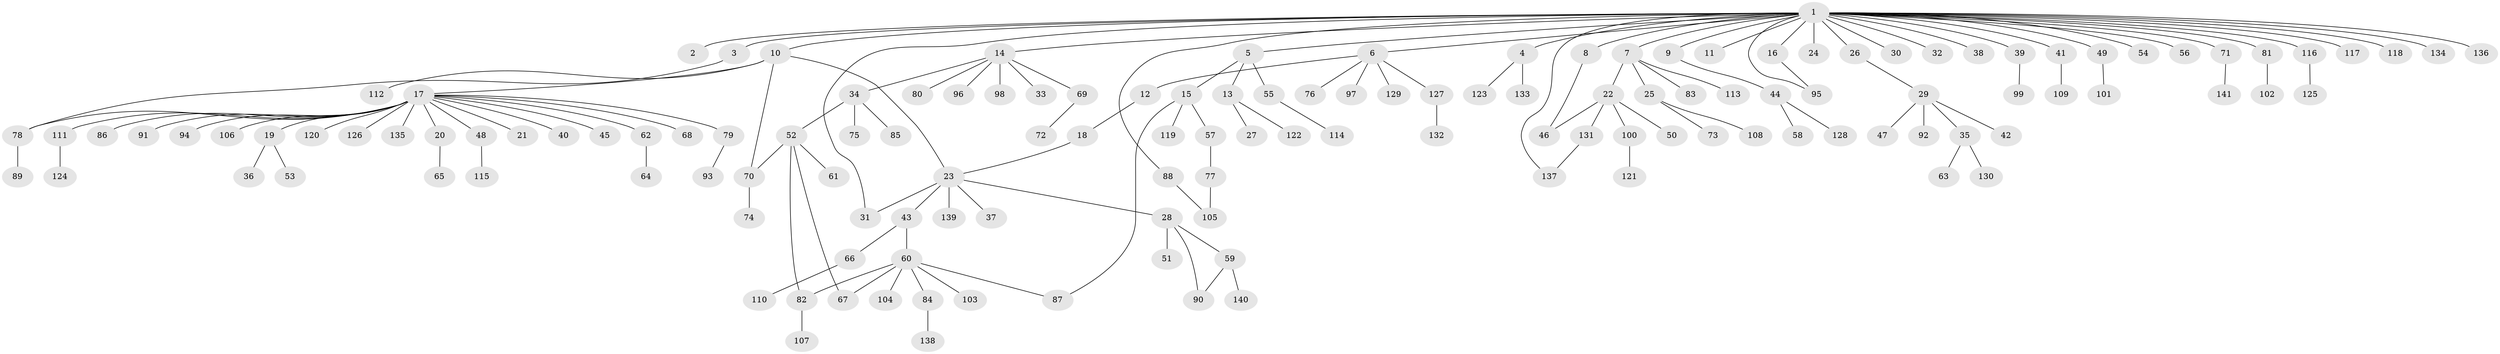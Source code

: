 // coarse degree distribution, {11: 0.023255813953488372, 10: 0.023255813953488372, 1: 0.4883720930232558, 3: 0.11627906976744186, 4: 0.06976744186046512, 2: 0.23255813953488372, 8: 0.023255813953488372, 5: 0.023255813953488372}
// Generated by graph-tools (version 1.1) at 2025/50/03/04/25 22:50:25]
// undirected, 141 vertices, 152 edges
graph export_dot {
  node [color=gray90,style=filled];
  1;
  2;
  3;
  4;
  5;
  6;
  7;
  8;
  9;
  10;
  11;
  12;
  13;
  14;
  15;
  16;
  17;
  18;
  19;
  20;
  21;
  22;
  23;
  24;
  25;
  26;
  27;
  28;
  29;
  30;
  31;
  32;
  33;
  34;
  35;
  36;
  37;
  38;
  39;
  40;
  41;
  42;
  43;
  44;
  45;
  46;
  47;
  48;
  49;
  50;
  51;
  52;
  53;
  54;
  55;
  56;
  57;
  58;
  59;
  60;
  61;
  62;
  63;
  64;
  65;
  66;
  67;
  68;
  69;
  70;
  71;
  72;
  73;
  74;
  75;
  76;
  77;
  78;
  79;
  80;
  81;
  82;
  83;
  84;
  85;
  86;
  87;
  88;
  89;
  90;
  91;
  92;
  93;
  94;
  95;
  96;
  97;
  98;
  99;
  100;
  101;
  102;
  103;
  104;
  105;
  106;
  107;
  108;
  109;
  110;
  111;
  112;
  113;
  114;
  115;
  116;
  117;
  118;
  119;
  120;
  121;
  122;
  123;
  124;
  125;
  126;
  127;
  128;
  129;
  130;
  131;
  132;
  133;
  134;
  135;
  136;
  137;
  138;
  139;
  140;
  141;
  1 -- 2;
  1 -- 3;
  1 -- 4;
  1 -- 5;
  1 -- 6;
  1 -- 7;
  1 -- 8;
  1 -- 9;
  1 -- 10;
  1 -- 11;
  1 -- 14;
  1 -- 16;
  1 -- 24;
  1 -- 26;
  1 -- 30;
  1 -- 31;
  1 -- 32;
  1 -- 38;
  1 -- 39;
  1 -- 41;
  1 -- 49;
  1 -- 54;
  1 -- 56;
  1 -- 71;
  1 -- 81;
  1 -- 88;
  1 -- 95;
  1 -- 116;
  1 -- 117;
  1 -- 118;
  1 -- 134;
  1 -- 136;
  1 -- 137;
  3 -- 78;
  4 -- 123;
  4 -- 133;
  5 -- 13;
  5 -- 15;
  5 -- 55;
  6 -- 12;
  6 -- 76;
  6 -- 97;
  6 -- 127;
  6 -- 129;
  7 -- 22;
  7 -- 25;
  7 -- 83;
  7 -- 113;
  8 -- 46;
  9 -- 44;
  10 -- 17;
  10 -- 23;
  10 -- 70;
  10 -- 112;
  12 -- 18;
  13 -- 27;
  13 -- 122;
  14 -- 33;
  14 -- 34;
  14 -- 69;
  14 -- 80;
  14 -- 96;
  14 -- 98;
  15 -- 57;
  15 -- 87;
  15 -- 119;
  16 -- 95;
  17 -- 19;
  17 -- 20;
  17 -- 21;
  17 -- 40;
  17 -- 45;
  17 -- 48;
  17 -- 62;
  17 -- 68;
  17 -- 78;
  17 -- 79;
  17 -- 86;
  17 -- 91;
  17 -- 94;
  17 -- 106;
  17 -- 111;
  17 -- 120;
  17 -- 126;
  17 -- 135;
  18 -- 23;
  19 -- 36;
  19 -- 53;
  20 -- 65;
  22 -- 46;
  22 -- 50;
  22 -- 100;
  22 -- 131;
  23 -- 28;
  23 -- 31;
  23 -- 37;
  23 -- 43;
  23 -- 139;
  25 -- 73;
  25 -- 108;
  26 -- 29;
  28 -- 51;
  28 -- 59;
  28 -- 90;
  29 -- 35;
  29 -- 42;
  29 -- 47;
  29 -- 92;
  34 -- 52;
  34 -- 75;
  34 -- 85;
  35 -- 63;
  35 -- 130;
  39 -- 99;
  41 -- 109;
  43 -- 60;
  43 -- 66;
  44 -- 58;
  44 -- 128;
  48 -- 115;
  49 -- 101;
  52 -- 61;
  52 -- 67;
  52 -- 70;
  52 -- 82;
  55 -- 114;
  57 -- 77;
  59 -- 90;
  59 -- 140;
  60 -- 67;
  60 -- 82;
  60 -- 84;
  60 -- 87;
  60 -- 103;
  60 -- 104;
  62 -- 64;
  66 -- 110;
  69 -- 72;
  70 -- 74;
  71 -- 141;
  77 -- 105;
  78 -- 89;
  79 -- 93;
  81 -- 102;
  82 -- 107;
  84 -- 138;
  88 -- 105;
  100 -- 121;
  111 -- 124;
  116 -- 125;
  127 -- 132;
  131 -- 137;
}

